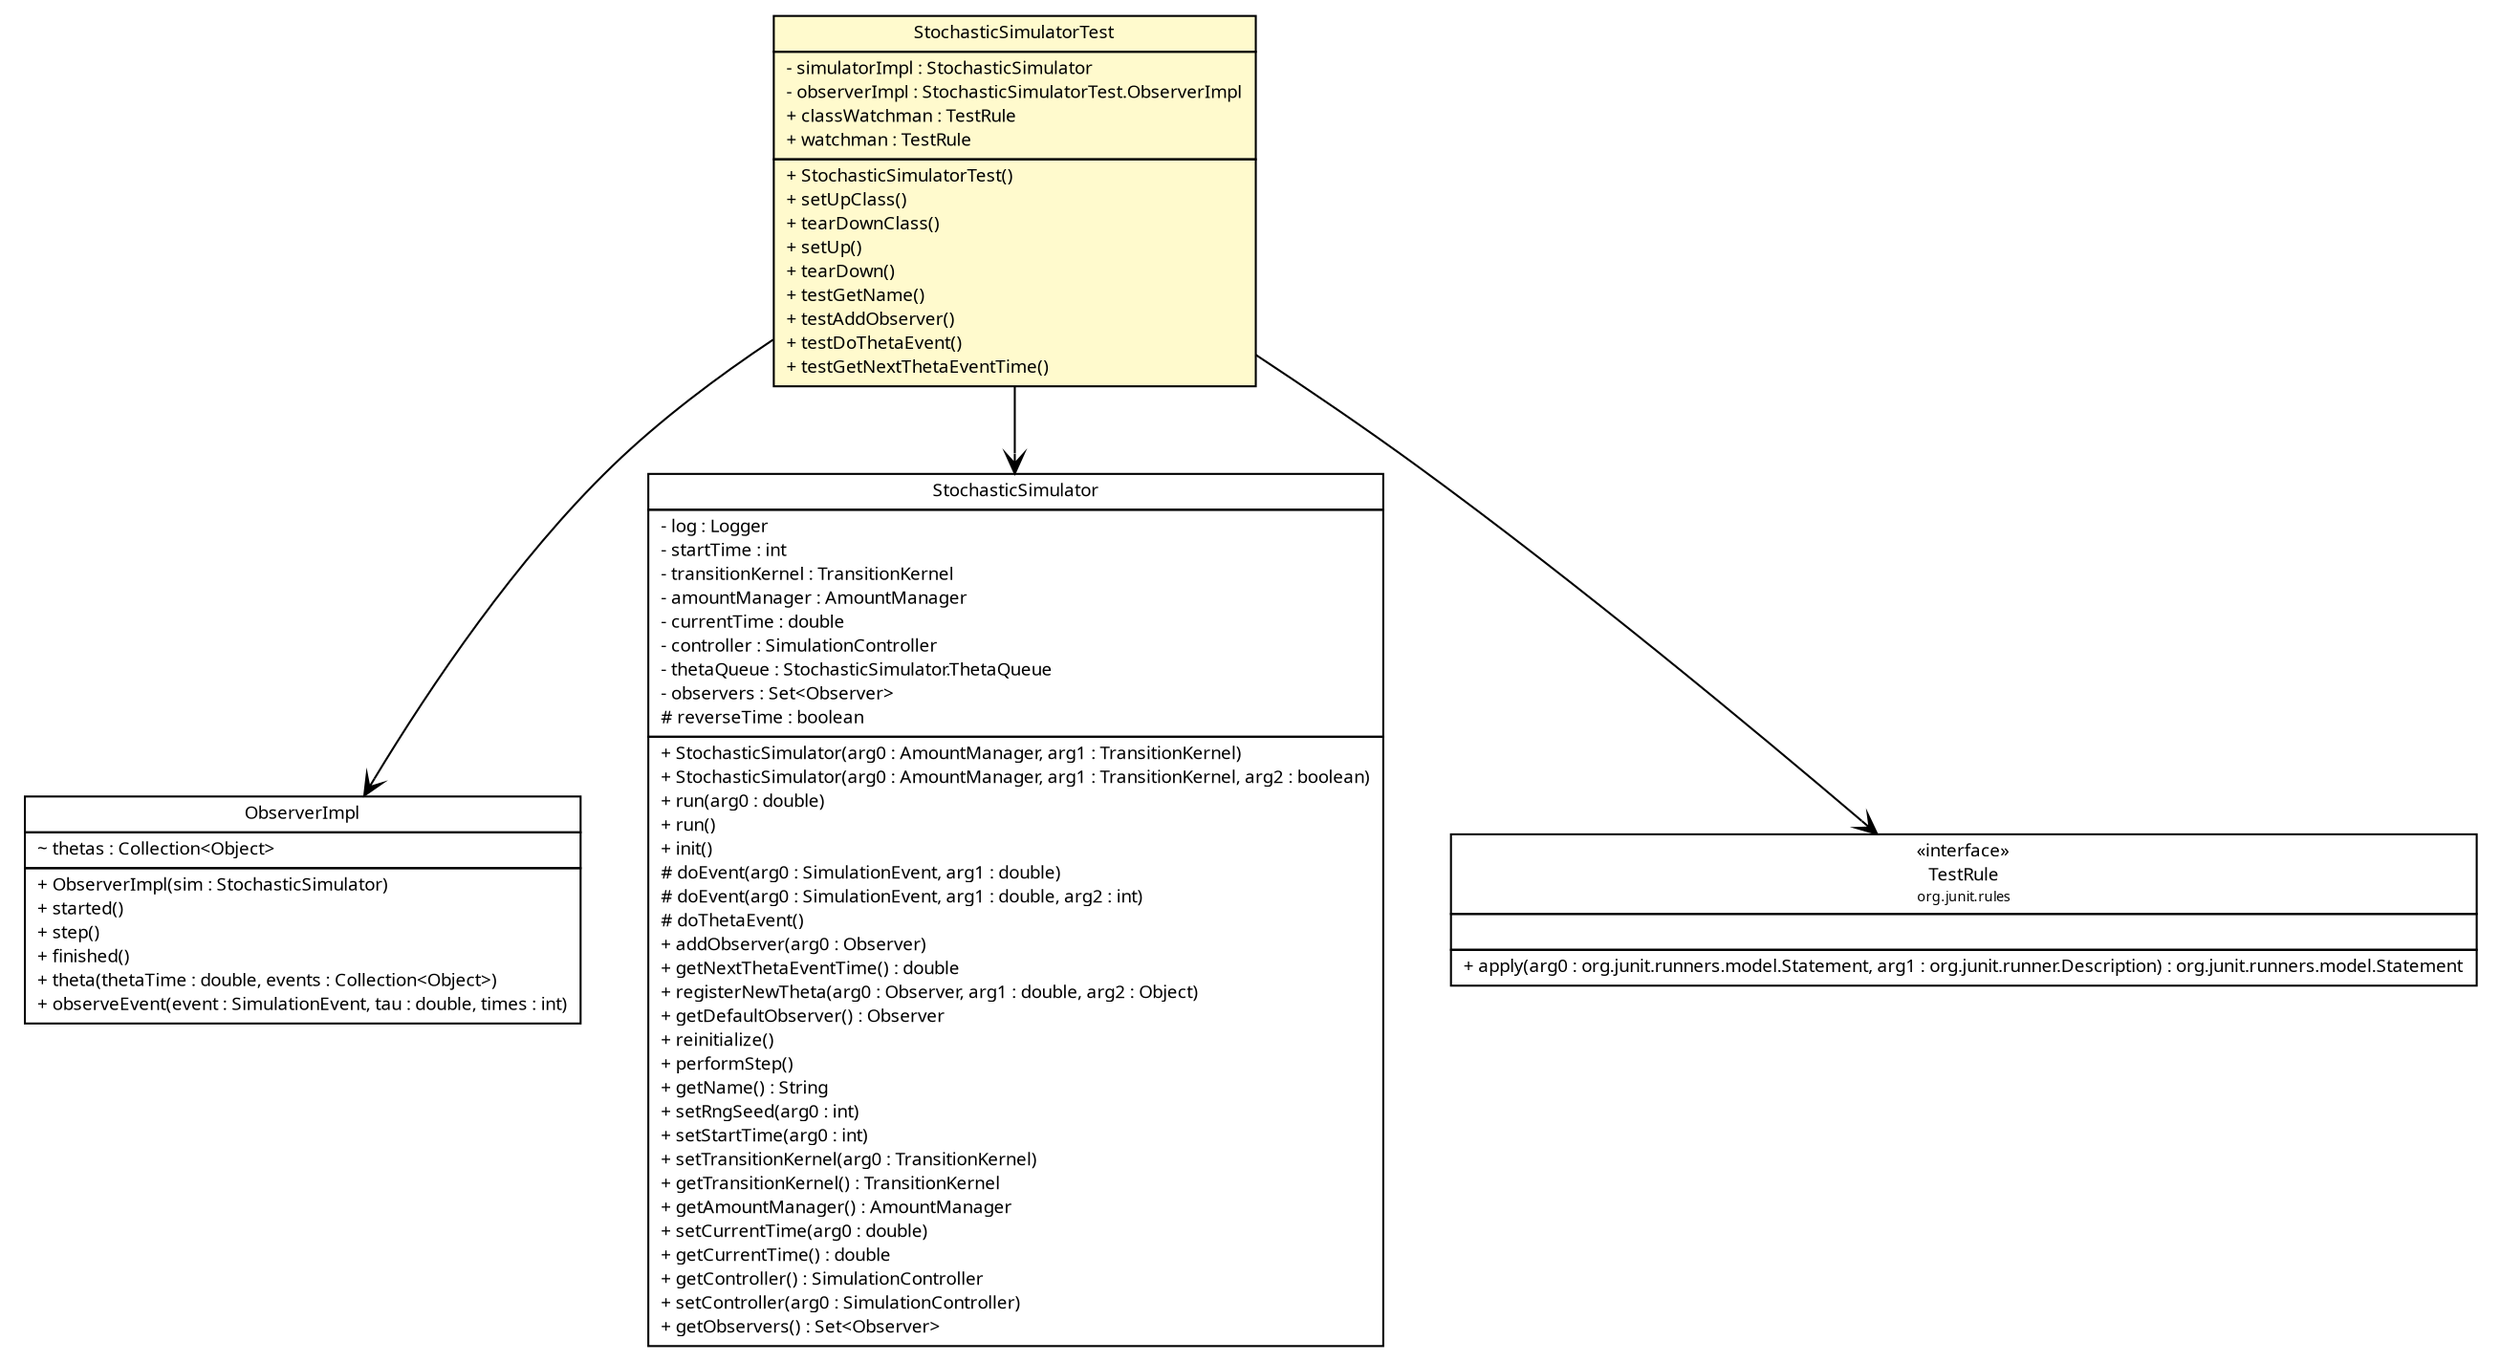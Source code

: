 #!/usr/local/bin/dot
#
# Class diagram 
# Generated by UMLGraph version R5_6 (http://www.umlgraph.org/)
#

digraph G {
	edge [fontname="Trebuchet MS",fontsize=10,labelfontname="Trebuchet MS",labelfontsize=10];
	node [fontname="Trebuchet MS",fontsize=10,shape=plaintext];
	nodesep=0.25;
	ranksep=0.5;
	// broadwick.stochastic.StochasticSimulatorTest
	c1461 [label=<<table title="broadwick.stochastic.StochasticSimulatorTest" border="0" cellborder="1" cellspacing="0" cellpadding="2" port="p" bgcolor="lemonChiffon" href="./StochasticSimulatorTest.html">
		<tr><td><table border="0" cellspacing="0" cellpadding="1">
<tr><td align="center" balign="center"><font face="Trebuchet MS"> StochasticSimulatorTest </font></td></tr>
		</table></td></tr>
		<tr><td><table border="0" cellspacing="0" cellpadding="1">
<tr><td align="left" balign="left"> - simulatorImpl : StochasticSimulator </td></tr>
<tr><td align="left" balign="left"> - observerImpl : StochasticSimulatorTest.ObserverImpl </td></tr>
<tr><td align="left" balign="left"> + classWatchman : TestRule </td></tr>
<tr><td align="left" balign="left"> + watchman : TestRule </td></tr>
		</table></td></tr>
		<tr><td><table border="0" cellspacing="0" cellpadding="1">
<tr><td align="left" balign="left"> + StochasticSimulatorTest() </td></tr>
<tr><td align="left" balign="left"> + setUpClass() </td></tr>
<tr><td align="left" balign="left"> + tearDownClass() </td></tr>
<tr><td align="left" balign="left"> + setUp() </td></tr>
<tr><td align="left" balign="left"> + tearDown() </td></tr>
<tr><td align="left" balign="left"> + testGetName() </td></tr>
<tr><td align="left" balign="left"> + testAddObserver() </td></tr>
<tr><td align="left" balign="left"> + testDoThetaEvent() </td></tr>
<tr><td align="left" balign="left"> + testGetNextThetaEventTime() </td></tr>
		</table></td></tr>
		</table>>, URL="./StochasticSimulatorTest.html", fontname="Trebuchet MS", fontcolor="black", fontsize=9.0];
	// broadwick.stochastic.StochasticSimulatorTest.ObserverImpl
	c1463 [label=<<table title="broadwick.stochastic.StochasticSimulatorTest.ObserverImpl" border="0" cellborder="1" cellspacing="0" cellpadding="2" port="p" href="./StochasticSimulatorTest.ObserverImpl.html">
		<tr><td><table border="0" cellspacing="0" cellpadding="1">
<tr><td align="center" balign="center"><font face="Trebuchet MS"> ObserverImpl </font></td></tr>
		</table></td></tr>
		<tr><td><table border="0" cellspacing="0" cellpadding="1">
<tr><td align="left" balign="left"> ~ thetas : Collection&lt;Object&gt; </td></tr>
		</table></td></tr>
		<tr><td><table border="0" cellspacing="0" cellpadding="1">
<tr><td align="left" balign="left"> + ObserverImpl(sim : StochasticSimulator) </td></tr>
<tr><td align="left" balign="left"> + started() </td></tr>
<tr><td align="left" balign="left"> + step() </td></tr>
<tr><td align="left" balign="left"> + finished() </td></tr>
<tr><td align="left" balign="left"> + theta(thetaTime : double, events : Collection&lt;Object&gt;) </td></tr>
<tr><td align="left" balign="left"> + observeEvent(event : SimulationEvent, tau : double, times : int) </td></tr>
		</table></td></tr>
		</table>>, URL="./StochasticSimulatorTest.ObserverImpl.html", fontname="Trebuchet MS", fontcolor="black", fontsize=9.0];
	// broadwick.stochastic.StochasticSimulatorTest NAVASSOC broadwick.stochastic.StochasticSimulator
	c1461:p -> c1473:p [taillabel="", label="", headlabel="", fontname="Trebuchet MS", fontcolor="black", fontsize=10.0, color="black", arrowhead=open];
	// broadwick.stochastic.StochasticSimulatorTest NAVASSOC broadwick.stochastic.StochasticSimulatorTest.ObserverImpl
	c1461:p -> c1463:p [taillabel="", label="", headlabel="", fontname="Trebuchet MS", fontcolor="black", fontsize=10.0, color="black", arrowhead=open];
	// broadwick.stochastic.StochasticSimulatorTest NAVASSOC org.junit.rules.TestRule
	c1461:p -> c1474:p [taillabel="", label="", headlabel="", fontname="Trebuchet MS", fontcolor="black", fontsize=10.0, color="black", arrowhead=open];
	// org.junit.rules.TestRule
	c1474 [label=<<table title="org.junit.rules.TestRule" border="0" cellborder="1" cellspacing="0" cellpadding="2" port="p" href="http://java.sun.com/j2se/1.4.2/docs/api/org/junit/rules/TestRule.html">
		<tr><td><table border="0" cellspacing="0" cellpadding="1">
<tr><td align="center" balign="center"> &#171;interface&#187; </td></tr>
<tr><td align="center" balign="center"><font face="Trebuchet MS"> TestRule </font></td></tr>
<tr><td align="center" balign="center"><font face="Trebuchet MS" point-size="7.0"> org.junit.rules </font></td></tr>
		</table></td></tr>
		<tr><td><table border="0" cellspacing="0" cellpadding="1">
<tr><td align="left" balign="left">  </td></tr>
		</table></td></tr>
		<tr><td><table border="0" cellspacing="0" cellpadding="1">
<tr><td align="left" balign="left"><font face="Trebuchet MS" point-size="9.0"> + apply(arg0 : org.junit.runners.model.Statement, arg1 : org.junit.runner.Description) : org.junit.runners.model.Statement </font></td></tr>
		</table></td></tr>
		</table>>, URL="http://java.sun.com/j2se/1.4.2/docs/api/org/junit/rules/TestRule.html", fontname="Trebuchet MS", fontcolor="black", fontsize=9.0];
	// broadwick.stochastic.StochasticSimulator
	c1473 [label=<<table title="broadwick.stochastic.StochasticSimulator" border="0" cellborder="1" cellspacing="0" cellpadding="2" port="p" href="http://java.sun.com/j2se/1.4.2/docs/api/broadwick/stochastic/StochasticSimulator.html">
		<tr><td><table border="0" cellspacing="0" cellpadding="1">
<tr><td align="center" balign="center"><font face="Trebuchet MS"> StochasticSimulator </font></td></tr>
		</table></td></tr>
		<tr><td><table border="0" cellspacing="0" cellpadding="1">
<tr><td align="left" balign="left"> - log : Logger </td></tr>
<tr><td align="left" balign="left"> - startTime : int </td></tr>
<tr><td align="left" balign="left"> - transitionKernel : TransitionKernel </td></tr>
<tr><td align="left" balign="left"> - amountManager : AmountManager </td></tr>
<tr><td align="left" balign="left"> - currentTime : double </td></tr>
<tr><td align="left" balign="left"> - controller : SimulationController </td></tr>
<tr><td align="left" balign="left"> - thetaQueue : StochasticSimulator.ThetaQueue </td></tr>
<tr><td align="left" balign="left"> - observers : Set&lt;Observer&gt; </td></tr>
<tr><td align="left" balign="left"> # reverseTime : boolean </td></tr>
		</table></td></tr>
		<tr><td><table border="0" cellspacing="0" cellpadding="1">
<tr><td align="left" balign="left"> + StochasticSimulator(arg0 : AmountManager, arg1 : TransitionKernel) </td></tr>
<tr><td align="left" balign="left"> + StochasticSimulator(arg0 : AmountManager, arg1 : TransitionKernel, arg2 : boolean) </td></tr>
<tr><td align="left" balign="left"> + run(arg0 : double) </td></tr>
<tr><td align="left" balign="left"> + run() </td></tr>
<tr><td align="left" balign="left"> + init() </td></tr>
<tr><td align="left" balign="left"> # doEvent(arg0 : SimulationEvent, arg1 : double) </td></tr>
<tr><td align="left" balign="left"> # doEvent(arg0 : SimulationEvent, arg1 : double, arg2 : int) </td></tr>
<tr><td align="left" balign="left"> # doThetaEvent() </td></tr>
<tr><td align="left" balign="left"> + addObserver(arg0 : Observer) </td></tr>
<tr><td align="left" balign="left"> + getNextThetaEventTime() : double </td></tr>
<tr><td align="left" balign="left"> + registerNewTheta(arg0 : Observer, arg1 : double, arg2 : Object) </td></tr>
<tr><td align="left" balign="left"> + getDefaultObserver() : Observer </td></tr>
<tr><td align="left" balign="left"><font face="Trebuchet MS" point-size="9.0"> + reinitialize() </font></td></tr>
<tr><td align="left" balign="left"><font face="Trebuchet MS" point-size="9.0"> + performStep() </font></td></tr>
<tr><td align="left" balign="left"><font face="Trebuchet MS" point-size="9.0"> + getName() : String </font></td></tr>
<tr><td align="left" balign="left"><font face="Trebuchet MS" point-size="9.0"> + setRngSeed(arg0 : int) </font></td></tr>
<tr><td align="left" balign="left"> + setStartTime(arg0 : int) </td></tr>
<tr><td align="left" balign="left"> + setTransitionKernel(arg0 : TransitionKernel) </td></tr>
<tr><td align="left" balign="left"> + getTransitionKernel() : TransitionKernel </td></tr>
<tr><td align="left" balign="left"> + getAmountManager() : AmountManager </td></tr>
<tr><td align="left" balign="left"> + setCurrentTime(arg0 : double) </td></tr>
<tr><td align="left" balign="left"> + getCurrentTime() : double </td></tr>
<tr><td align="left" balign="left"> + getController() : SimulationController </td></tr>
<tr><td align="left" balign="left"> + setController(arg0 : SimulationController) </td></tr>
<tr><td align="left" balign="left"> + getObservers() : Set&lt;Observer&gt; </td></tr>
		</table></td></tr>
		</table>>, URL="http://java.sun.com/j2se/1.4.2/docs/api/broadwick/stochastic/StochasticSimulator.html", fontname="Trebuchet MS", fontcolor="black", fontsize=9.0];
}


